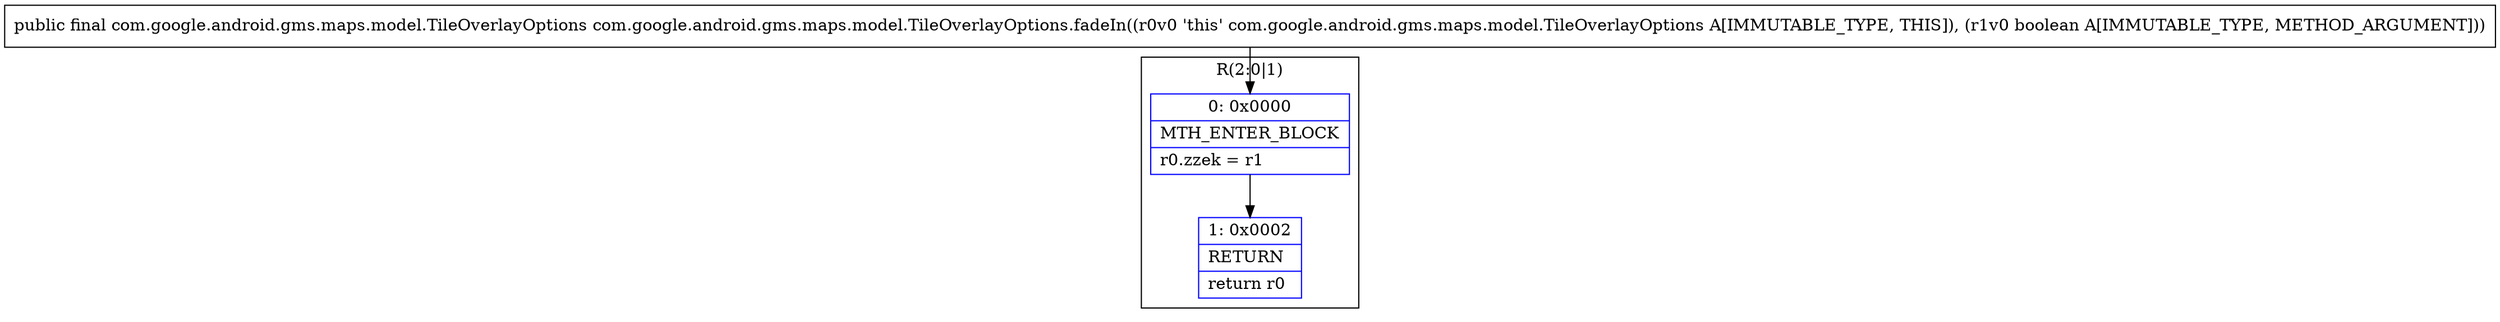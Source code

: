 digraph "CFG forcom.google.android.gms.maps.model.TileOverlayOptions.fadeIn(Z)Lcom\/google\/android\/gms\/maps\/model\/TileOverlayOptions;" {
subgraph cluster_Region_1749327592 {
label = "R(2:0|1)";
node [shape=record,color=blue];
Node_0 [shape=record,label="{0\:\ 0x0000|MTH_ENTER_BLOCK\l|r0.zzek = r1\l}"];
Node_1 [shape=record,label="{1\:\ 0x0002|RETURN\l|return r0\l}"];
}
MethodNode[shape=record,label="{public final com.google.android.gms.maps.model.TileOverlayOptions com.google.android.gms.maps.model.TileOverlayOptions.fadeIn((r0v0 'this' com.google.android.gms.maps.model.TileOverlayOptions A[IMMUTABLE_TYPE, THIS]), (r1v0 boolean A[IMMUTABLE_TYPE, METHOD_ARGUMENT])) }"];
MethodNode -> Node_0;
Node_0 -> Node_1;
}

